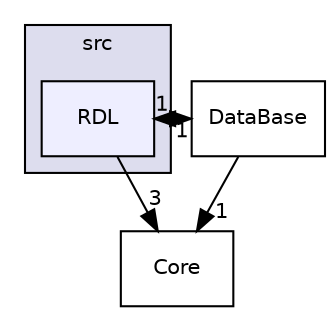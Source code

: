 digraph "C:/Users/gwc59/OneDrive/Desktop/RDLPIM/RDLPIM/gwcRDLToolbox/src/RDL" {
  compound=true
  node [ fontsize="10", fontname="Helvetica"];
  edge [ labelfontsize="10", labelfontname="Helvetica"];
  subgraph clusterdir_b716102c4cd6e7bb5f70a2f9db7e2d6e {
    graph [ bgcolor="#ddddee", pencolor="black", label="src" fontname="Helvetica", fontsize="10", URL="dir_b716102c4cd6e7bb5f70a2f9db7e2d6e.html"]
  dir_91d790207bd76361970baf9453422657 [shape=box, label="RDL", style="filled", fillcolor="#eeeeff", pencolor="black", URL="dir_91d790207bd76361970baf9453422657.html"];
  }
  dir_4f904fc1818552d8cdc6806b13d4c171 [shape=box label="Core" URL="dir_4f904fc1818552d8cdc6806b13d4c171.html"];
  dir_ec797137cac153a1ddcb352c319e69f0 [shape=box label="DataBase" URL="dir_ec797137cac153a1ddcb352c319e69f0.html"];
  dir_91d790207bd76361970baf9453422657->dir_4f904fc1818552d8cdc6806b13d4c171 [headlabel="3", labeldistance=1.5 headhref="dir_000017_000013.html"];
  dir_91d790207bd76361970baf9453422657->dir_ec797137cac153a1ddcb352c319e69f0 [headlabel="1", labeldistance=1.5 headhref="dir_000017_000014.html"];
  dir_ec797137cac153a1ddcb352c319e69f0->dir_91d790207bd76361970baf9453422657 [headlabel="1", labeldistance=1.5 headhref="dir_000014_000017.html"];
  dir_ec797137cac153a1ddcb352c319e69f0->dir_4f904fc1818552d8cdc6806b13d4c171 [headlabel="1", labeldistance=1.5 headhref="dir_000014_000013.html"];
}
